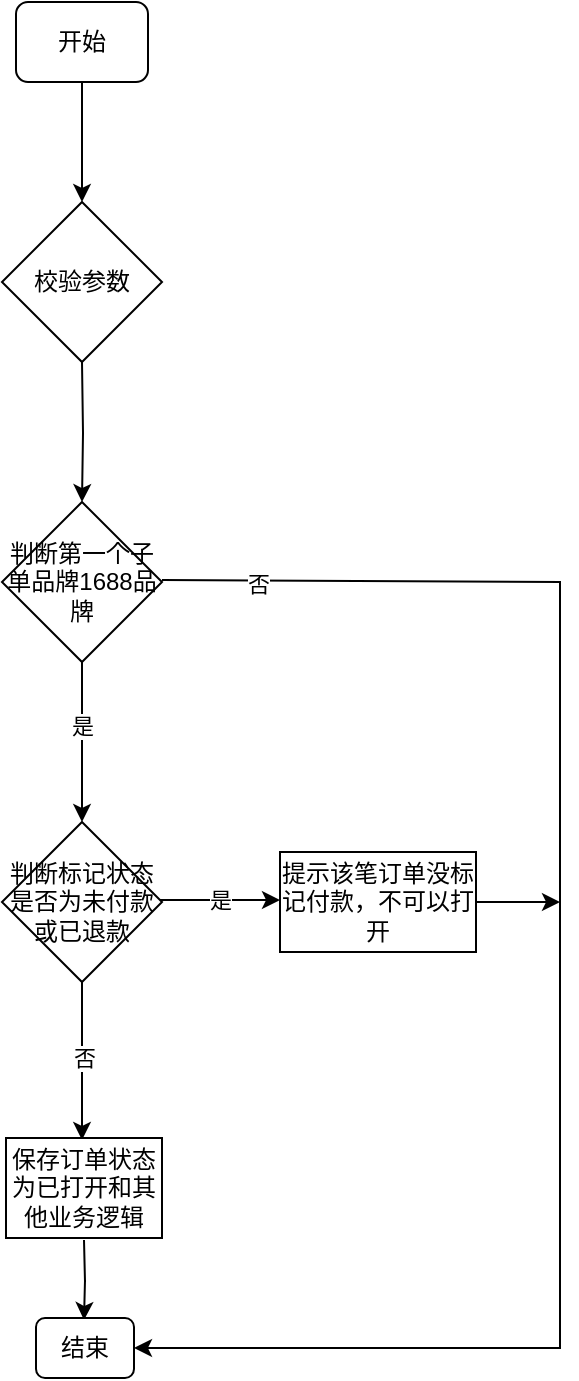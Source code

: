<mxfile version="22.1.5" type="github">
  <diagram name="第 1 页" id="4fEDvUzm2MibnBbObEXU">
    <mxGraphModel dx="1114" dy="570" grid="1" gridSize="10" guides="1" tooltips="1" connect="1" arrows="1" fold="1" page="1" pageScale="1" pageWidth="827" pageHeight="1169" math="0" shadow="0">
      <root>
        <mxCell id="0" />
        <mxCell id="1" parent="0" />
        <mxCell id="PWp1Dongy2g5mxEVVKhy-2" value="开始" style="rounded=1;whiteSpace=wrap;html=1;" vertex="1" parent="1">
          <mxGeometry x="368" y="30" width="66" height="40" as="geometry" />
        </mxCell>
        <mxCell id="PWp1Dongy2g5mxEVVKhy-3" value="" style="edgeStyle=orthogonalEdgeStyle;rounded=0;orthogonalLoop=1;jettySize=auto;html=1;" edge="1" parent="1" target="PWp1Dongy2g5mxEVVKhy-9">
          <mxGeometry relative="1" as="geometry">
            <mxPoint x="401" y="210" as="sourcePoint" />
          </mxGeometry>
        </mxCell>
        <mxCell id="PWp1Dongy2g5mxEVVKhy-4" value="" style="edgeStyle=orthogonalEdgeStyle;rounded=0;orthogonalLoop=1;jettySize=auto;html=1;" edge="1" parent="1">
          <mxGeometry relative="1" as="geometry">
            <mxPoint x="402" y="649" as="sourcePoint" />
            <mxPoint x="402" y="689" as="targetPoint" />
          </mxGeometry>
        </mxCell>
        <mxCell id="PWp1Dongy2g5mxEVVKhy-5" value="校验参数" style="rhombus;whiteSpace=wrap;html=1;" vertex="1" parent="1">
          <mxGeometry x="361" y="130" width="80" height="80" as="geometry" />
        </mxCell>
        <mxCell id="PWp1Dongy2g5mxEVVKhy-6" value="" style="endArrow=classic;html=1;rounded=0;entryX=0.5;entryY=0;entryDx=0;entryDy=0;exitX=0.5;exitY=1;exitDx=0;exitDy=0;" edge="1" parent="1" source="PWp1Dongy2g5mxEVVKhy-2" target="PWp1Dongy2g5mxEVVKhy-5">
          <mxGeometry width="50" height="50" relative="1" as="geometry">
            <mxPoint x="410" y="90" as="sourcePoint" />
            <mxPoint x="460" y="40" as="targetPoint" />
          </mxGeometry>
        </mxCell>
        <mxCell id="PWp1Dongy2g5mxEVVKhy-7" value="" style="edgeStyle=orthogonalEdgeStyle;rounded=0;orthogonalLoop=1;jettySize=auto;html=1;" edge="1" parent="1" source="PWp1Dongy2g5mxEVVKhy-9" target="PWp1Dongy2g5mxEVVKhy-10">
          <mxGeometry relative="1" as="geometry" />
        </mxCell>
        <mxCell id="PWp1Dongy2g5mxEVVKhy-8" value="是" style="edgeLabel;html=1;align=center;verticalAlign=middle;resizable=0;points=[];" vertex="1" connectable="0" parent="PWp1Dongy2g5mxEVVKhy-7">
          <mxGeometry x="-0.2" y="-3" relative="1" as="geometry">
            <mxPoint x="3" as="offset" />
          </mxGeometry>
        </mxCell>
        <mxCell id="PWp1Dongy2g5mxEVVKhy-9" value="判断第一个子单品牌1688品牌" style="rhombus;whiteSpace=wrap;html=1;" vertex="1" parent="1">
          <mxGeometry x="361" y="280" width="80" height="80" as="geometry" />
        </mxCell>
        <mxCell id="PWp1Dongy2g5mxEVVKhy-10" value="判断标记状态是否为未付款或已退款" style="rhombus;whiteSpace=wrap;html=1;" vertex="1" parent="1">
          <mxGeometry x="361" y="440" width="80" height="80" as="geometry" />
        </mxCell>
        <mxCell id="PWp1Dongy2g5mxEVVKhy-11" value="" style="endArrow=classic;html=1;rounded=0;exitX=0.5;exitY=1;exitDx=0;exitDy=0;" edge="1" parent="1" source="PWp1Dongy2g5mxEVVKhy-10">
          <mxGeometry width="50" height="50" relative="1" as="geometry">
            <mxPoint x="410" y="590" as="sourcePoint" />
            <mxPoint x="401" y="599" as="targetPoint" />
          </mxGeometry>
        </mxCell>
        <mxCell id="PWp1Dongy2g5mxEVVKhy-22" value="否" style="edgeLabel;html=1;align=center;verticalAlign=middle;resizable=0;points=[];" vertex="1" connectable="0" parent="PWp1Dongy2g5mxEVVKhy-11">
          <mxGeometry x="-0.038" y="1" relative="1" as="geometry">
            <mxPoint as="offset" />
          </mxGeometry>
        </mxCell>
        <mxCell id="PWp1Dongy2g5mxEVVKhy-13" value="保存订单状态为已打开和其他业务逻辑" style="whiteSpace=wrap;html=1;" vertex="1" parent="1">
          <mxGeometry x="363" y="598" width="78" height="50" as="geometry" />
        </mxCell>
        <mxCell id="PWp1Dongy2g5mxEVVKhy-14" value="" style="edgeStyle=orthogonalEdgeStyle;rounded=0;orthogonalLoop=1;jettySize=auto;html=1;exitX=1;exitY=0.5;exitDx=0;exitDy=0;" edge="1" parent="1" source="PWp1Dongy2g5mxEVVKhy-15">
          <mxGeometry relative="1" as="geometry">
            <mxPoint x="640" y="480" as="targetPoint" />
            <mxPoint x="468" y="620" as="sourcePoint" />
          </mxGeometry>
        </mxCell>
        <mxCell id="PWp1Dongy2g5mxEVVKhy-15" value="提示该笔订单没标记付款，不可以打开" style="rounded=0;whiteSpace=wrap;html=1;" vertex="1" parent="1">
          <mxGeometry x="500" y="455" width="98" height="50" as="geometry" />
        </mxCell>
        <mxCell id="PWp1Dongy2g5mxEVVKhy-16" value="" style="endArrow=classic;html=1;rounded=0;entryX=1;entryY=0.5;entryDx=0;entryDy=0;" edge="1" parent="1" target="PWp1Dongy2g5mxEVVKhy-18">
          <mxGeometry width="50" height="50" relative="1" as="geometry">
            <mxPoint x="441" y="319" as="sourcePoint" />
            <mxPoint x="428" y="815" as="targetPoint" />
            <Array as="points">
              <mxPoint x="640" y="320" />
              <mxPoint x="640" y="703" />
            </Array>
          </mxGeometry>
        </mxCell>
        <mxCell id="PWp1Dongy2g5mxEVVKhy-17" value="否" style="edgeLabel;html=1;align=center;verticalAlign=middle;resizable=0;points=[];" vertex="1" connectable="0" parent="PWp1Dongy2g5mxEVVKhy-16">
          <mxGeometry x="-0.88" y="-2" relative="1" as="geometry">
            <mxPoint as="offset" />
          </mxGeometry>
        </mxCell>
        <mxCell id="PWp1Dongy2g5mxEVVKhy-18" value="结束" style="rounded=1;whiteSpace=wrap;html=1;" vertex="1" parent="1">
          <mxGeometry x="378" y="688" width="49" height="30" as="geometry" />
        </mxCell>
        <mxCell id="PWp1Dongy2g5mxEVVKhy-19" value="" style="endArrow=classic;html=1;rounded=0;" edge="1" parent="1">
          <mxGeometry width="50" height="50" relative="1" as="geometry">
            <mxPoint x="440" y="479" as="sourcePoint" />
            <mxPoint x="500" y="479" as="targetPoint" />
          </mxGeometry>
        </mxCell>
        <mxCell id="PWp1Dongy2g5mxEVVKhy-25" value="是" style="edgeLabel;html=1;align=center;verticalAlign=middle;resizable=0;points=[];" vertex="1" connectable="0" parent="PWp1Dongy2g5mxEVVKhy-19">
          <mxGeometry relative="1" as="geometry">
            <mxPoint as="offset" />
          </mxGeometry>
        </mxCell>
      </root>
    </mxGraphModel>
  </diagram>
</mxfile>
